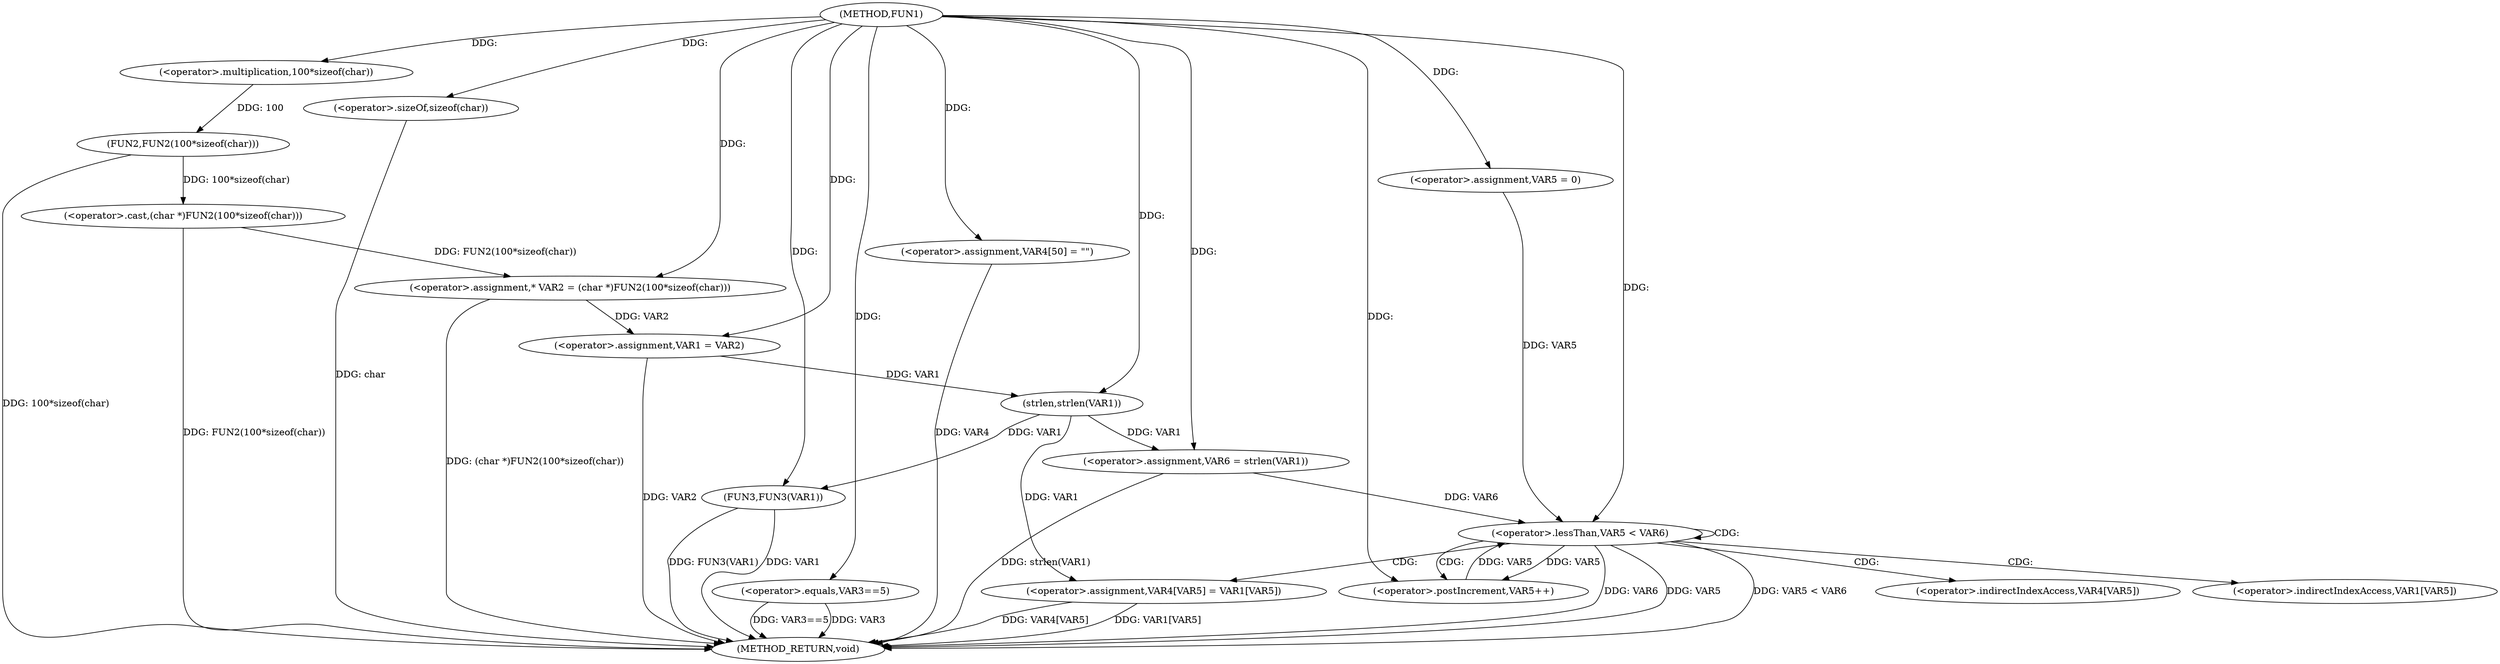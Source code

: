 digraph FUN1 {  
"1000100" [label = "(METHOD,FUN1)" ]
"1000151" [label = "(METHOD_RETURN,void)" ]
"1000104" [label = "(<operator>.assignment,* VAR2 = (char *)FUN2(100*sizeof(char)))" ]
"1000106" [label = "(<operator>.cast,(char *)FUN2(100*sizeof(char)))" ]
"1000108" [label = "(FUN2,FUN2(100*sizeof(char)))" ]
"1000109" [label = "(<operator>.multiplication,100*sizeof(char))" ]
"1000111" [label = "(<operator>.sizeOf,sizeof(char))" ]
"1000113" [label = "(<operator>.assignment,VAR1 = VAR2)" ]
"1000117" [label = "(<operator>.equals,VAR3==5)" ]
"1000123" [label = "(<operator>.assignment,VAR4[50] = \"\")" ]
"1000128" [label = "(<operator>.assignment,VAR6 = strlen(VAR1))" ]
"1000130" [label = "(strlen,strlen(VAR1))" ]
"1000133" [label = "(<operator>.assignment,VAR5 = 0)" ]
"1000136" [label = "(<operator>.lessThan,VAR5 < VAR6)" ]
"1000139" [label = "(<operator>.postIncrement,VAR5++)" ]
"1000142" [label = "(<operator>.assignment,VAR4[VAR5] = VAR1[VAR5])" ]
"1000149" [label = "(FUN3,FUN3(VAR1))" ]
"1000143" [label = "(<operator>.indirectIndexAccess,VAR4[VAR5])" ]
"1000146" [label = "(<operator>.indirectIndexAccess,VAR1[VAR5])" ]
  "1000117" -> "1000151"  [ label = "DDG: VAR3==5"] 
  "1000128" -> "1000151"  [ label = "DDG: strlen(VAR1)"] 
  "1000106" -> "1000151"  [ label = "DDG: FUN2(100*sizeof(char))"] 
  "1000113" -> "1000151"  [ label = "DDG: VAR2"] 
  "1000149" -> "1000151"  [ label = "DDG: FUN3(VAR1)"] 
  "1000117" -> "1000151"  [ label = "DDG: VAR3"] 
  "1000149" -> "1000151"  [ label = "DDG: VAR1"] 
  "1000142" -> "1000151"  [ label = "DDG: VAR1[VAR5]"] 
  "1000123" -> "1000151"  [ label = "DDG: VAR4"] 
  "1000111" -> "1000151"  [ label = "DDG: char"] 
  "1000142" -> "1000151"  [ label = "DDG: VAR4[VAR5]"] 
  "1000136" -> "1000151"  [ label = "DDG: VAR5 < VAR6"] 
  "1000136" -> "1000151"  [ label = "DDG: VAR6"] 
  "1000136" -> "1000151"  [ label = "DDG: VAR5"] 
  "1000104" -> "1000151"  [ label = "DDG: (char *)FUN2(100*sizeof(char))"] 
  "1000108" -> "1000151"  [ label = "DDG: 100*sizeof(char)"] 
  "1000106" -> "1000104"  [ label = "DDG: FUN2(100*sizeof(char))"] 
  "1000100" -> "1000104"  [ label = "DDG: "] 
  "1000108" -> "1000106"  [ label = "DDG: 100*sizeof(char)"] 
  "1000109" -> "1000108"  [ label = "DDG: 100"] 
  "1000100" -> "1000109"  [ label = "DDG: "] 
  "1000100" -> "1000111"  [ label = "DDG: "] 
  "1000104" -> "1000113"  [ label = "DDG: VAR2"] 
  "1000100" -> "1000113"  [ label = "DDG: "] 
  "1000100" -> "1000117"  [ label = "DDG: "] 
  "1000100" -> "1000123"  [ label = "DDG: "] 
  "1000130" -> "1000128"  [ label = "DDG: VAR1"] 
  "1000100" -> "1000128"  [ label = "DDG: "] 
  "1000113" -> "1000130"  [ label = "DDG: VAR1"] 
  "1000100" -> "1000130"  [ label = "DDG: "] 
  "1000100" -> "1000133"  [ label = "DDG: "] 
  "1000139" -> "1000136"  [ label = "DDG: VAR5"] 
  "1000133" -> "1000136"  [ label = "DDG: VAR5"] 
  "1000100" -> "1000136"  [ label = "DDG: "] 
  "1000128" -> "1000136"  [ label = "DDG: VAR6"] 
  "1000136" -> "1000139"  [ label = "DDG: VAR5"] 
  "1000100" -> "1000139"  [ label = "DDG: "] 
  "1000130" -> "1000142"  [ label = "DDG: VAR1"] 
  "1000130" -> "1000149"  [ label = "DDG: VAR1"] 
  "1000100" -> "1000149"  [ label = "DDG: "] 
  "1000136" -> "1000142"  [ label = "CDG: "] 
  "1000136" -> "1000139"  [ label = "CDG: "] 
  "1000136" -> "1000146"  [ label = "CDG: "] 
  "1000136" -> "1000143"  [ label = "CDG: "] 
  "1000136" -> "1000136"  [ label = "CDG: "] 
}
